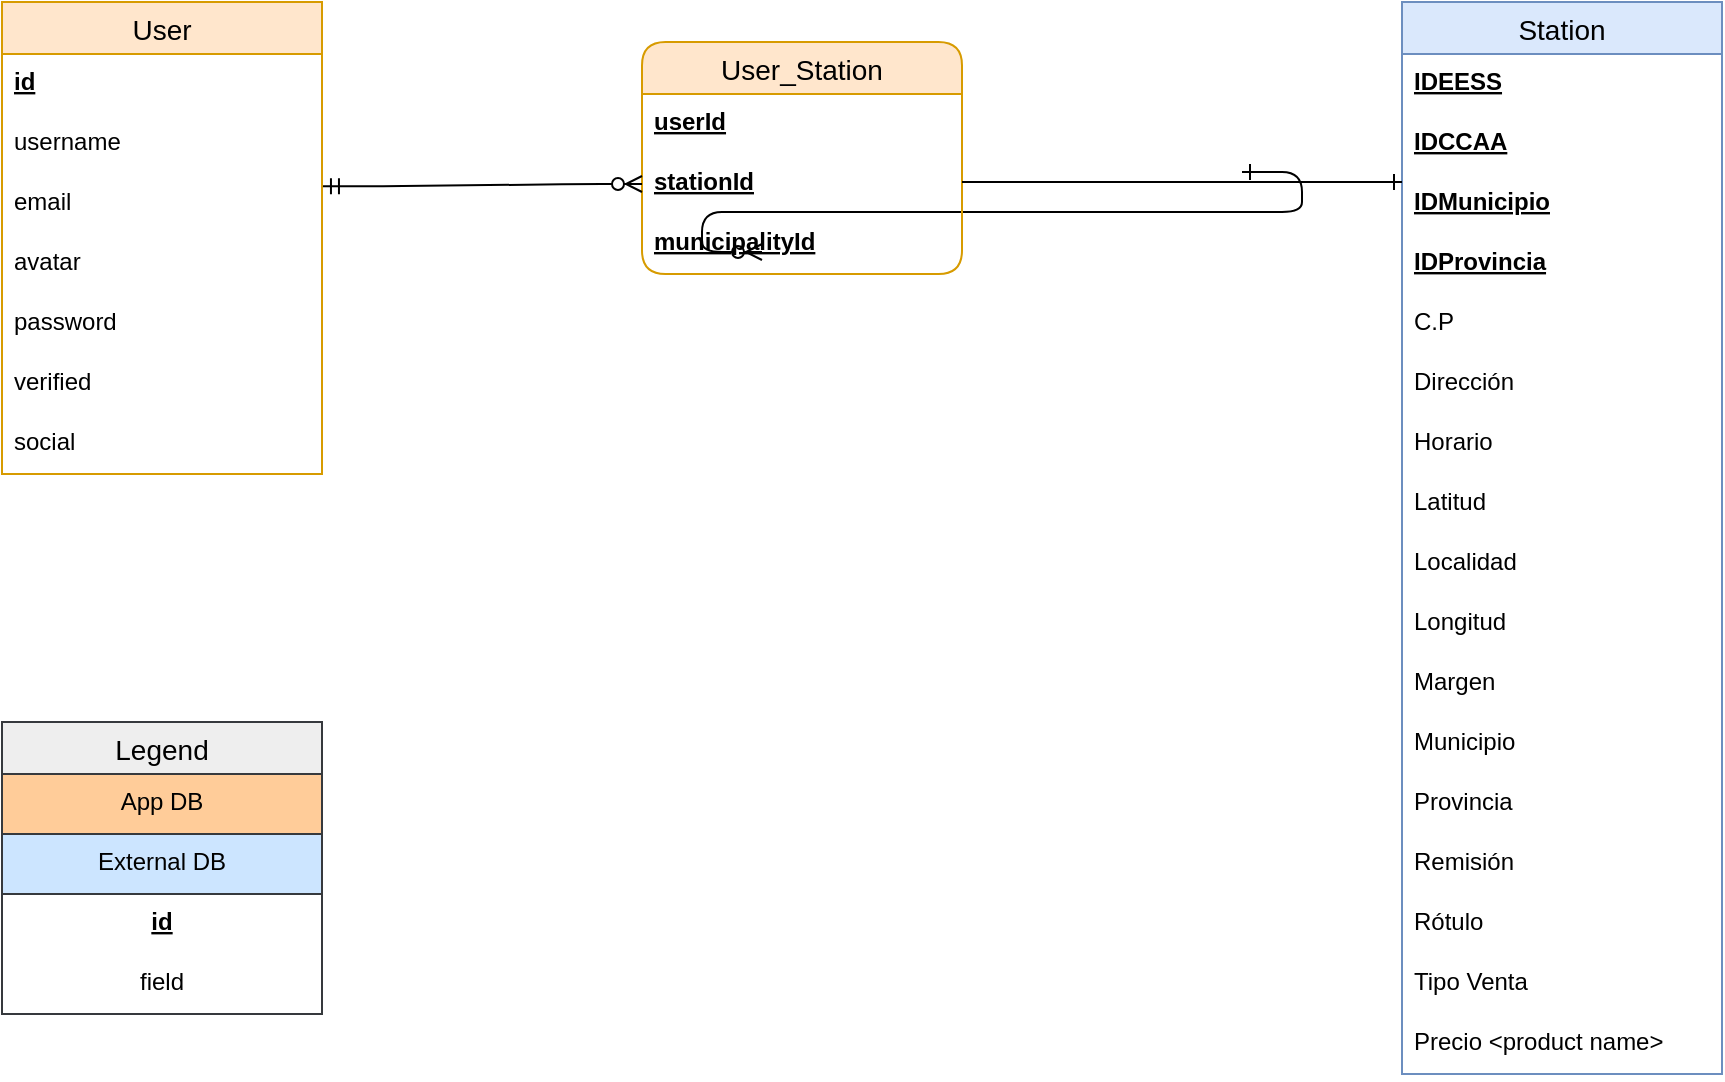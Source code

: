 <mxfile version="14.3.0" type="device"><diagram id="R2lEEEUBdFMjLlhIrx00" name="Page-1"><mxGraphModel dx="1418" dy="764" grid="1" gridSize="10" guides="1" tooltips="1" connect="1" arrows="1" fold="1" page="1" pageScale="1" pageWidth="1169" pageHeight="827" math="0" shadow="0" extFonts="Permanent Marker^https://fonts.googleapis.com/css?family=Permanent+Marker"><root><mxCell id="0"/><mxCell id="1" parent="0"/><mxCell id="C-vyLk0tnHw3VtMMgP7b-12" value="" style="edgeStyle=entityRelationEdgeStyle;endArrow=ERzeroToMany;startArrow=ERone;endFill=1;startFill=0;" parent="1" target="C-vyLk0tnHw3VtMMgP7b-17" edge="1"><mxGeometry width="100" height="100" relative="1" as="geometry"><mxPoint x="700" y="165" as="sourcePoint"/><mxPoint x="460" y="205" as="targetPoint"/></mxGeometry></mxCell><mxCell id="PAjt6fki_RamyvMfIF6R-1" value="User" style="swimlane;fontStyle=0;childLayout=stackLayout;horizontal=1;startSize=26;horizontalStack=0;resizeParent=1;resizeParentMax=0;resizeLast=0;collapsible=1;marginBottom=0;align=center;fontSize=14;fillColor=#ffe6cc;strokeColor=#d79b00;" vertex="1" parent="1"><mxGeometry x="80" y="80" width="160" height="236" as="geometry"/></mxCell><mxCell id="PAjt6fki_RamyvMfIF6R-2" value="id" style="text;spacingLeft=4;spacingRight=4;overflow=hidden;rotatable=0;points=[[0,0.5],[1,0.5]];portConstraint=eastwest;fontSize=12;fontStyle=5" vertex="1" parent="PAjt6fki_RamyvMfIF6R-1"><mxGeometry y="26" width="160" height="30" as="geometry"/></mxCell><mxCell id="PAjt6fki_RamyvMfIF6R-3" value="username" style="text;strokeColor=none;fillColor=none;spacingLeft=4;spacingRight=4;overflow=hidden;rotatable=0;points=[[0,0.5],[1,0.5]];portConstraint=eastwest;fontSize=12;" vertex="1" parent="PAjt6fki_RamyvMfIF6R-1"><mxGeometry y="56" width="160" height="30" as="geometry"/></mxCell><mxCell id="PAjt6fki_RamyvMfIF6R-4" value="email" style="text;strokeColor=none;fillColor=none;spacingLeft=4;spacingRight=4;overflow=hidden;rotatable=0;points=[[0,0.5],[1,0.5]];portConstraint=eastwest;fontSize=12;" vertex="1" parent="PAjt6fki_RamyvMfIF6R-1"><mxGeometry y="86" width="160" height="30" as="geometry"/></mxCell><mxCell id="PAjt6fki_RamyvMfIF6R-37" value="avatar" style="text;strokeColor=none;fillColor=none;spacingLeft=4;spacingRight=4;overflow=hidden;rotatable=0;points=[[0,0.5],[1,0.5]];portConstraint=eastwest;fontSize=12;" vertex="1" parent="PAjt6fki_RamyvMfIF6R-1"><mxGeometry y="116" width="160" height="30" as="geometry"/></mxCell><mxCell id="PAjt6fki_RamyvMfIF6R-5" value="password" style="text;strokeColor=none;fillColor=none;spacingLeft=4;spacingRight=4;overflow=hidden;rotatable=0;points=[[0,0.5],[1,0.5]];portConstraint=eastwest;fontSize=12;" vertex="1" parent="PAjt6fki_RamyvMfIF6R-1"><mxGeometry y="146" width="160" height="30" as="geometry"/></mxCell><mxCell id="PAjt6fki_RamyvMfIF6R-35" value="verified" style="text;strokeColor=none;fillColor=none;spacingLeft=4;spacingRight=4;overflow=hidden;rotatable=0;points=[[0,0.5],[1,0.5]];portConstraint=eastwest;fontSize=12;" vertex="1" parent="PAjt6fki_RamyvMfIF6R-1"><mxGeometry y="176" width="160" height="30" as="geometry"/></mxCell><mxCell id="PAjt6fki_RamyvMfIF6R-36" value="social" style="text;strokeColor=none;fillColor=none;spacingLeft=4;spacingRight=4;overflow=hidden;rotatable=0;points=[[0,0.5],[1,0.5]];portConstraint=eastwest;fontSize=12;" vertex="1" parent="PAjt6fki_RamyvMfIF6R-1"><mxGeometry y="206" width="160" height="30" as="geometry"/></mxCell><mxCell id="PAjt6fki_RamyvMfIF6R-6" value="User_Station" style="swimlane;fontStyle=0;childLayout=stackLayout;horizontal=1;startSize=26;horizontalStack=0;resizeParent=1;resizeParentMax=0;resizeLast=0;collapsible=1;marginBottom=0;align=center;fontSize=14;rounded=1;fillColor=#ffe6cc;strokeColor=#d79b00;" vertex="1" parent="1"><mxGeometry x="400" y="100" width="160" height="116" as="geometry"/></mxCell><mxCell id="PAjt6fki_RamyvMfIF6R-7" value="userId" style="text;spacingLeft=4;spacingRight=4;overflow=hidden;rotatable=0;points=[[0,0.5],[1,0.5]];portConstraint=eastwest;fontSize=12;rounded=0;fontStyle=5" vertex="1" parent="PAjt6fki_RamyvMfIF6R-6"><mxGeometry y="26" width="160" height="30" as="geometry"/></mxCell><mxCell id="PAjt6fki_RamyvMfIF6R-8" value="stationId" style="text;spacingLeft=4;spacingRight=4;overflow=hidden;rotatable=0;points=[[0,0.5],[1,0.5]];portConstraint=eastwest;fontSize=12;rounded=0;fontStyle=5" vertex="1" parent="PAjt6fki_RamyvMfIF6R-6"><mxGeometry y="56" width="160" height="30" as="geometry"/></mxCell><mxCell id="PAjt6fki_RamyvMfIF6R-9" value="municipalityId" style="text;spacingLeft=4;spacingRight=4;overflow=hidden;rotatable=0;points=[[0,0.5],[1,0.5]];portConstraint=eastwest;fontSize=12;rounded=1;fontStyle=5" vertex="1" parent="PAjt6fki_RamyvMfIF6R-6"><mxGeometry y="86" width="160" height="30" as="geometry"/></mxCell><mxCell id="PAjt6fki_RamyvMfIF6R-11" value="Station" style="swimlane;fontStyle=0;childLayout=stackLayout;horizontal=1;startSize=26;horizontalStack=0;resizeParent=1;resizeParentMax=0;resizeLast=0;collapsible=1;marginBottom=0;align=center;fontSize=14;fillColor=#dae8fc;strokeColor=#6c8ebf;" vertex="1" parent="1"><mxGeometry x="780" y="80" width="160" height="536" as="geometry"/></mxCell><mxCell id="PAjt6fki_RamyvMfIF6R-25" value="IDEESS" style="text;spacingLeft=4;spacingRight=4;overflow=hidden;rotatable=0;points=[[0,0.5],[1,0.5]];portConstraint=eastwest;fontSize=12;fontStyle=5;glass=0;rounded=0;shadow=0;" vertex="1" parent="PAjt6fki_RamyvMfIF6R-11"><mxGeometry y="26" width="160" height="30" as="geometry"/></mxCell><mxCell id="PAjt6fki_RamyvMfIF6R-26" value="IDCCAA" style="text;spacingLeft=4;spacingRight=4;overflow=hidden;rotatable=0;points=[[0,0.5],[1,0.5]];portConstraint=eastwest;fontSize=12;fontStyle=5;glass=0;rounded=0;shadow=0;" vertex="1" parent="PAjt6fki_RamyvMfIF6R-11"><mxGeometry y="56" width="160" height="30" as="geometry"/></mxCell><mxCell id="PAjt6fki_RamyvMfIF6R-27" value="IDMunicipio" style="text;spacingLeft=4;spacingRight=4;overflow=hidden;rotatable=0;points=[[0,0.5],[1,0.5]];portConstraint=eastwest;fontSize=12;fontStyle=5;glass=0;rounded=0;shadow=0;" vertex="1" parent="PAjt6fki_RamyvMfIF6R-11"><mxGeometry y="86" width="160" height="30" as="geometry"/></mxCell><mxCell id="PAjt6fki_RamyvMfIF6R-28" value="IDProvincia" style="text;spacingLeft=4;spacingRight=4;overflow=hidden;rotatable=0;points=[[0,0.5],[1,0.5]];portConstraint=eastwest;fontSize=12;fontStyle=5;glass=0;rounded=0;shadow=0;" vertex="1" parent="PAjt6fki_RamyvMfIF6R-11"><mxGeometry y="116" width="160" height="30" as="geometry"/></mxCell><mxCell id="PAjt6fki_RamyvMfIF6R-12" value="C.P&#xA;" style="text;strokeColor=none;fillColor=none;spacingLeft=4;spacingRight=4;overflow=hidden;rotatable=0;points=[[0,0.5],[1,0.5]];portConstraint=eastwest;fontSize=12;" vertex="1" parent="PAjt6fki_RamyvMfIF6R-11"><mxGeometry y="146" width="160" height="30" as="geometry"/></mxCell><mxCell id="PAjt6fki_RamyvMfIF6R-13" value="Dirección" style="text;strokeColor=none;fillColor=none;spacingLeft=4;spacingRight=4;overflow=hidden;rotatable=0;points=[[0,0.5],[1,0.5]];portConstraint=eastwest;fontSize=12;" vertex="1" parent="PAjt6fki_RamyvMfIF6R-11"><mxGeometry y="176" width="160" height="30" as="geometry"/></mxCell><mxCell id="PAjt6fki_RamyvMfIF6R-14" value="Horario" style="text;strokeColor=none;fillColor=none;spacingLeft=4;spacingRight=4;overflow=hidden;rotatable=0;points=[[0,0.5],[1,0.5]];portConstraint=eastwest;fontSize=12;" vertex="1" parent="PAjt6fki_RamyvMfIF6R-11"><mxGeometry y="206" width="160" height="30" as="geometry"/></mxCell><mxCell id="PAjt6fki_RamyvMfIF6R-15" value="Latitud" style="text;strokeColor=none;fillColor=none;spacingLeft=4;spacingRight=4;overflow=hidden;rotatable=0;points=[[0,0.5],[1,0.5]];portConstraint=eastwest;fontSize=12;" vertex="1" parent="PAjt6fki_RamyvMfIF6R-11"><mxGeometry y="236" width="160" height="30" as="geometry"/></mxCell><mxCell id="PAjt6fki_RamyvMfIF6R-16" value="Localidad" style="text;strokeColor=none;fillColor=none;spacingLeft=4;spacingRight=4;overflow=hidden;rotatable=0;points=[[0,0.5],[1,0.5]];portConstraint=eastwest;fontSize=12;" vertex="1" parent="PAjt6fki_RamyvMfIF6R-11"><mxGeometry y="266" width="160" height="30" as="geometry"/></mxCell><mxCell id="PAjt6fki_RamyvMfIF6R-17" value="Longitud" style="text;strokeColor=none;fillColor=none;spacingLeft=4;spacingRight=4;overflow=hidden;rotatable=0;points=[[0,0.5],[1,0.5]];portConstraint=eastwest;fontSize=12;" vertex="1" parent="PAjt6fki_RamyvMfIF6R-11"><mxGeometry y="296" width="160" height="30" as="geometry"/></mxCell><mxCell id="PAjt6fki_RamyvMfIF6R-18" value="Margen" style="text;strokeColor=none;fillColor=none;spacingLeft=4;spacingRight=4;overflow=hidden;rotatable=0;points=[[0,0.5],[1,0.5]];portConstraint=eastwest;fontSize=12;" vertex="1" parent="PAjt6fki_RamyvMfIF6R-11"><mxGeometry y="326" width="160" height="30" as="geometry"/></mxCell><mxCell id="PAjt6fki_RamyvMfIF6R-19" value="Municipio" style="text;strokeColor=none;fillColor=none;spacingLeft=4;spacingRight=4;overflow=hidden;rotatable=0;points=[[0,0.5],[1,0.5]];portConstraint=eastwest;fontSize=12;" vertex="1" parent="PAjt6fki_RamyvMfIF6R-11"><mxGeometry y="356" width="160" height="30" as="geometry"/></mxCell><mxCell id="PAjt6fki_RamyvMfIF6R-21" value="Provincia&#xA;" style="text;strokeColor=none;fillColor=none;spacingLeft=4;spacingRight=4;overflow=hidden;rotatable=0;points=[[0,0.5],[1,0.5]];portConstraint=eastwest;fontSize=12;" vertex="1" parent="PAjt6fki_RamyvMfIF6R-11"><mxGeometry y="386" width="160" height="30" as="geometry"/></mxCell><mxCell id="PAjt6fki_RamyvMfIF6R-22" value="Remisión" style="text;strokeColor=none;fillColor=none;spacingLeft=4;spacingRight=4;overflow=hidden;rotatable=0;points=[[0,0.5],[1,0.5]];portConstraint=eastwest;fontSize=12;" vertex="1" parent="PAjt6fki_RamyvMfIF6R-11"><mxGeometry y="416" width="160" height="30" as="geometry"/></mxCell><mxCell id="PAjt6fki_RamyvMfIF6R-23" value="Rótulo" style="text;strokeColor=none;fillColor=none;spacingLeft=4;spacingRight=4;overflow=hidden;rotatable=0;points=[[0,0.5],[1,0.5]];portConstraint=eastwest;fontSize=12;" vertex="1" parent="PAjt6fki_RamyvMfIF6R-11"><mxGeometry y="446" width="160" height="30" as="geometry"/></mxCell><mxCell id="PAjt6fki_RamyvMfIF6R-24" value="Tipo Venta" style="text;strokeColor=none;fillColor=none;spacingLeft=4;spacingRight=4;overflow=hidden;rotatable=0;points=[[0,0.5],[1,0.5]];portConstraint=eastwest;fontSize=12;" vertex="1" parent="PAjt6fki_RamyvMfIF6R-11"><mxGeometry y="476" width="160" height="30" as="geometry"/></mxCell><mxCell id="PAjt6fki_RamyvMfIF6R-20" value="Precio &lt;product name&gt; " style="text;strokeColor=none;fillColor=none;spacingLeft=4;spacingRight=4;overflow=hidden;rotatable=0;points=[[0,0.5],[1,0.5]];portConstraint=eastwest;fontSize=12;" vertex="1" parent="PAjt6fki_RamyvMfIF6R-11"><mxGeometry y="506" width="160" height="30" as="geometry"/></mxCell><mxCell id="PAjt6fki_RamyvMfIF6R-33" value="" style="edgeStyle=entityRelationEdgeStyle;fontSize=12;html=1;endArrow=ERzeroToMany;startArrow=ERmandOne;exitX=1.003;exitY=0.206;exitDx=0;exitDy=0;exitPerimeter=0;entryX=0;entryY=0.5;entryDx=0;entryDy=0;" edge="1" parent="1" source="PAjt6fki_RamyvMfIF6R-4" target="PAjt6fki_RamyvMfIF6R-8"><mxGeometry width="100" height="100" relative="1" as="geometry"><mxPoint x="550" y="420" as="sourcePoint"/><mxPoint x="650" y="320" as="targetPoint"/></mxGeometry></mxCell><mxCell id="PAjt6fki_RamyvMfIF6R-34" value="" style="edgeStyle=entityRelationEdgeStyle;fontSize=12;html=1;endArrow=ERone;endFill=1;entryX=0;entryY=0.133;entryDx=0;entryDy=0;entryPerimeter=0;" edge="1" parent="1" target="PAjt6fki_RamyvMfIF6R-27"><mxGeometry width="100" height="100" relative="1" as="geometry"><mxPoint x="560" y="170" as="sourcePoint"/><mxPoint x="650" y="320" as="targetPoint"/></mxGeometry></mxCell><mxCell id="PAjt6fki_RamyvMfIF6R-41" value="Legend" style="swimlane;fontStyle=0;childLayout=stackLayout;horizontal=1;startSize=26;horizontalStack=0;resizeParent=1;resizeParentMax=0;resizeLast=0;collapsible=1;marginBottom=0;align=center;fontSize=14;fillColor=#eeeeee;strokeColor=#36393d;" vertex="1" parent="1"><mxGeometry x="80" y="440" width="160" height="146" as="geometry"/></mxCell><mxCell id="PAjt6fki_RamyvMfIF6R-49" value="App DB" style="text;strokeColor=#36393d;fillColor=#ffcc99;spacingLeft=4;spacingRight=4;overflow=hidden;rotatable=0;points=[[0,0.5],[1,0.5]];portConstraint=eastwest;fontSize=12;align=center;" vertex="1" parent="PAjt6fki_RamyvMfIF6R-41"><mxGeometry y="26" width="160" height="30" as="geometry"/></mxCell><mxCell id="PAjt6fki_RamyvMfIF6R-50" value="External DB" style="text;strokeColor=#36393d;fillColor=#cce5ff;spacingLeft=4;spacingRight=4;overflow=hidden;rotatable=0;points=[[0,0.5],[1,0.5]];portConstraint=eastwest;fontSize=12;align=center;" vertex="1" parent="PAjt6fki_RamyvMfIF6R-41"><mxGeometry y="56" width="160" height="30" as="geometry"/></mxCell><mxCell id="PAjt6fki_RamyvMfIF6R-42" value="id" style="text;spacingLeft=4;spacingRight=4;overflow=hidden;rotatable=0;points=[[0,0.5],[1,0.5]];portConstraint=eastwest;fontSize=12;fontStyle=5;align=center;" vertex="1" parent="PAjt6fki_RamyvMfIF6R-41"><mxGeometry y="86" width="160" height="30" as="geometry"/></mxCell><mxCell id="PAjt6fki_RamyvMfIF6R-43" value="field" style="text;strokeColor=none;fillColor=none;spacingLeft=4;spacingRight=4;overflow=hidden;rotatable=0;points=[[0,0.5],[1,0.5]];portConstraint=eastwest;fontSize=12;align=center;" vertex="1" parent="PAjt6fki_RamyvMfIF6R-41"><mxGeometry y="116" width="160" height="30" as="geometry"/></mxCell></root></mxGraphModel></diagram></mxfile>